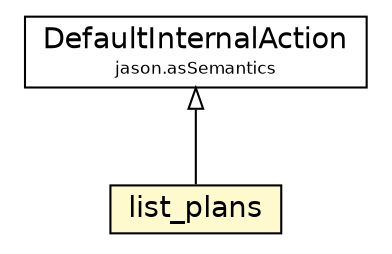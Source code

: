 #!/usr/local/bin/dot
#
# Class diagram 
# Generated by UMLGraph version 5.1 (http://www.umlgraph.org/)
#

digraph G {
	edge [fontname="Helvetica",fontsize=10,labelfontname="Helvetica",labelfontsize=10];
	node [fontname="Helvetica",fontsize=10,shape=plaintext];
	nodesep=0.25;
	ranksep=0.5;
	// jason.asSemantics.DefaultInternalAction
	c57815 [label=<<table title="jason.asSemantics.DefaultInternalAction" border="0" cellborder="1" cellspacing="0" cellpadding="2" port="p" href="../asSemantics/DefaultInternalAction.html">
		<tr><td><table border="0" cellspacing="0" cellpadding="1">
<tr><td align="center" balign="center"> DefaultInternalAction </td></tr>
<tr><td align="center" balign="center"><font point-size="8.0"> jason.asSemantics </font></td></tr>
		</table></td></tr>
		</table>>, fontname="Helvetica", fontcolor="black", fontsize=14.0];
	// jason.stdlib.list_plans
	c58002 [label=<<table title="jason.stdlib.list_plans" border="0" cellborder="1" cellspacing="0" cellpadding="2" port="p" bgcolor="lemonChiffon" href="./list_plans.html">
		<tr><td><table border="0" cellspacing="0" cellpadding="1">
<tr><td align="center" balign="center"> list_plans </td></tr>
		</table></td></tr>
		</table>>, fontname="Helvetica", fontcolor="black", fontsize=14.0];
	//jason.stdlib.list_plans extends jason.asSemantics.DefaultInternalAction
	c57815:p -> c58002:p [dir=back,arrowtail=empty];
}

